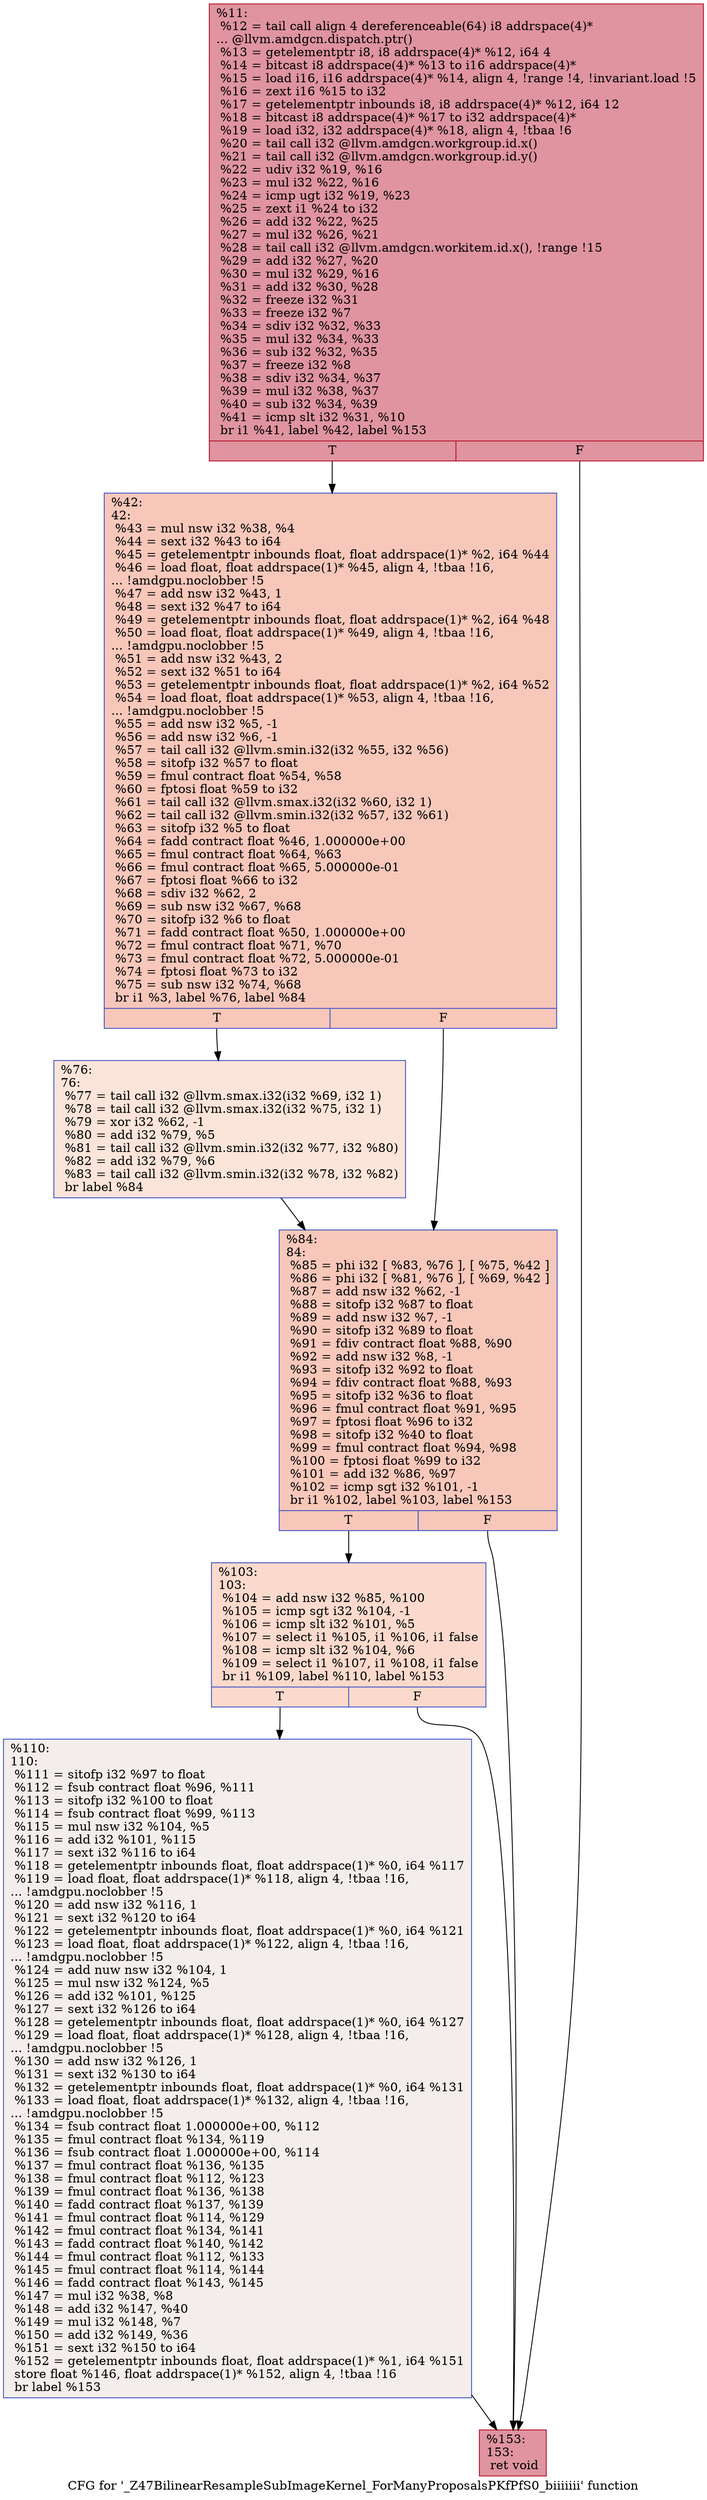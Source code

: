digraph "CFG for '_Z47BilinearResampleSubImageKernel_ForManyProposalsPKfPfS0_biiiiiii' function" {
	label="CFG for '_Z47BilinearResampleSubImageKernel_ForManyProposalsPKfPfS0_biiiiiii' function";

	Node0x5dc6c70 [shape=record,color="#b70d28ff", style=filled, fillcolor="#b70d2870",label="{%11:\l  %12 = tail call align 4 dereferenceable(64) i8 addrspace(4)*\l... @llvm.amdgcn.dispatch.ptr()\l  %13 = getelementptr i8, i8 addrspace(4)* %12, i64 4\l  %14 = bitcast i8 addrspace(4)* %13 to i16 addrspace(4)*\l  %15 = load i16, i16 addrspace(4)* %14, align 4, !range !4, !invariant.load !5\l  %16 = zext i16 %15 to i32\l  %17 = getelementptr inbounds i8, i8 addrspace(4)* %12, i64 12\l  %18 = bitcast i8 addrspace(4)* %17 to i32 addrspace(4)*\l  %19 = load i32, i32 addrspace(4)* %18, align 4, !tbaa !6\l  %20 = tail call i32 @llvm.amdgcn.workgroup.id.x()\l  %21 = tail call i32 @llvm.amdgcn.workgroup.id.y()\l  %22 = udiv i32 %19, %16\l  %23 = mul i32 %22, %16\l  %24 = icmp ugt i32 %19, %23\l  %25 = zext i1 %24 to i32\l  %26 = add i32 %22, %25\l  %27 = mul i32 %26, %21\l  %28 = tail call i32 @llvm.amdgcn.workitem.id.x(), !range !15\l  %29 = add i32 %27, %20\l  %30 = mul i32 %29, %16\l  %31 = add i32 %30, %28\l  %32 = freeze i32 %31\l  %33 = freeze i32 %7\l  %34 = sdiv i32 %32, %33\l  %35 = mul i32 %34, %33\l  %36 = sub i32 %32, %35\l  %37 = freeze i32 %8\l  %38 = sdiv i32 %34, %37\l  %39 = mul i32 %38, %37\l  %40 = sub i32 %34, %39\l  %41 = icmp slt i32 %31, %10\l  br i1 %41, label %42, label %153\l|{<s0>T|<s1>F}}"];
	Node0x5dc6c70:s0 -> Node0x5dca890;
	Node0x5dc6c70:s1 -> Node0x5dca920;
	Node0x5dca890 [shape=record,color="#3d50c3ff", style=filled, fillcolor="#ec7f6370",label="{%42:\l42:                                               \l  %43 = mul nsw i32 %38, %4\l  %44 = sext i32 %43 to i64\l  %45 = getelementptr inbounds float, float addrspace(1)* %2, i64 %44\l  %46 = load float, float addrspace(1)* %45, align 4, !tbaa !16,\l... !amdgpu.noclobber !5\l  %47 = add nsw i32 %43, 1\l  %48 = sext i32 %47 to i64\l  %49 = getelementptr inbounds float, float addrspace(1)* %2, i64 %48\l  %50 = load float, float addrspace(1)* %49, align 4, !tbaa !16,\l... !amdgpu.noclobber !5\l  %51 = add nsw i32 %43, 2\l  %52 = sext i32 %51 to i64\l  %53 = getelementptr inbounds float, float addrspace(1)* %2, i64 %52\l  %54 = load float, float addrspace(1)* %53, align 4, !tbaa !16,\l... !amdgpu.noclobber !5\l  %55 = add nsw i32 %5, -1\l  %56 = add nsw i32 %6, -1\l  %57 = tail call i32 @llvm.smin.i32(i32 %55, i32 %56)\l  %58 = sitofp i32 %57 to float\l  %59 = fmul contract float %54, %58\l  %60 = fptosi float %59 to i32\l  %61 = tail call i32 @llvm.smax.i32(i32 %60, i32 1)\l  %62 = tail call i32 @llvm.smin.i32(i32 %57, i32 %61)\l  %63 = sitofp i32 %5 to float\l  %64 = fadd contract float %46, 1.000000e+00\l  %65 = fmul contract float %64, %63\l  %66 = fmul contract float %65, 5.000000e-01\l  %67 = fptosi float %66 to i32\l  %68 = sdiv i32 %62, 2\l  %69 = sub nsw i32 %67, %68\l  %70 = sitofp i32 %6 to float\l  %71 = fadd contract float %50, 1.000000e+00\l  %72 = fmul contract float %71, %70\l  %73 = fmul contract float %72, 5.000000e-01\l  %74 = fptosi float %73 to i32\l  %75 = sub nsw i32 %74, %68\l  br i1 %3, label %76, label %84\l|{<s0>T|<s1>F}}"];
	Node0x5dca890:s0 -> Node0x5dcdb00;
	Node0x5dca890:s1 -> Node0x5dcdb50;
	Node0x5dcdb00 [shape=record,color="#3d50c3ff", style=filled, fillcolor="#f5c1a970",label="{%76:\l76:                                               \l  %77 = tail call i32 @llvm.smax.i32(i32 %69, i32 1)\l  %78 = tail call i32 @llvm.smax.i32(i32 %75, i32 1)\l  %79 = xor i32 %62, -1\l  %80 = add i32 %79, %5\l  %81 = tail call i32 @llvm.smin.i32(i32 %77, i32 %80)\l  %82 = add i32 %79, %6\l  %83 = tail call i32 @llvm.smin.i32(i32 %78, i32 %82)\l  br label %84\l}"];
	Node0x5dcdb00 -> Node0x5dcdb50;
	Node0x5dcdb50 [shape=record,color="#3d50c3ff", style=filled, fillcolor="#ec7f6370",label="{%84:\l84:                                               \l  %85 = phi i32 [ %83, %76 ], [ %75, %42 ]\l  %86 = phi i32 [ %81, %76 ], [ %69, %42 ]\l  %87 = add nsw i32 %62, -1\l  %88 = sitofp i32 %87 to float\l  %89 = add nsw i32 %7, -1\l  %90 = sitofp i32 %89 to float\l  %91 = fdiv contract float %88, %90\l  %92 = add nsw i32 %8, -1\l  %93 = sitofp i32 %92 to float\l  %94 = fdiv contract float %88, %93\l  %95 = sitofp i32 %36 to float\l  %96 = fmul contract float %91, %95\l  %97 = fptosi float %96 to i32\l  %98 = sitofp i32 %40 to float\l  %99 = fmul contract float %94, %98\l  %100 = fptosi float %99 to i32\l  %101 = add i32 %86, %97\l  %102 = icmp sgt i32 %101, -1\l  br i1 %102, label %103, label %153\l|{<s0>T|<s1>F}}"];
	Node0x5dcdb50:s0 -> Node0x5dcec70;
	Node0x5dcdb50:s1 -> Node0x5dca920;
	Node0x5dcec70 [shape=record,color="#3d50c3ff", style=filled, fillcolor="#f7ac8e70",label="{%103:\l103:                                              \l  %104 = add nsw i32 %85, %100\l  %105 = icmp sgt i32 %104, -1\l  %106 = icmp slt i32 %101, %5\l  %107 = select i1 %105, i1 %106, i1 false\l  %108 = icmp slt i32 %104, %6\l  %109 = select i1 %107, i1 %108, i1 false\l  br i1 %109, label %110, label %153\l|{<s0>T|<s1>F}}"];
	Node0x5dcec70:s0 -> Node0x5dcf110;
	Node0x5dcec70:s1 -> Node0x5dca920;
	Node0x5dcf110 [shape=record,color="#3d50c3ff", style=filled, fillcolor="#e3d9d370",label="{%110:\l110:                                              \l  %111 = sitofp i32 %97 to float\l  %112 = fsub contract float %96, %111\l  %113 = sitofp i32 %100 to float\l  %114 = fsub contract float %99, %113\l  %115 = mul nsw i32 %104, %5\l  %116 = add i32 %101, %115\l  %117 = sext i32 %116 to i64\l  %118 = getelementptr inbounds float, float addrspace(1)* %0, i64 %117\l  %119 = load float, float addrspace(1)* %118, align 4, !tbaa !16,\l... !amdgpu.noclobber !5\l  %120 = add nsw i32 %116, 1\l  %121 = sext i32 %120 to i64\l  %122 = getelementptr inbounds float, float addrspace(1)* %0, i64 %121\l  %123 = load float, float addrspace(1)* %122, align 4, !tbaa !16,\l... !amdgpu.noclobber !5\l  %124 = add nuw nsw i32 %104, 1\l  %125 = mul nsw i32 %124, %5\l  %126 = add i32 %101, %125\l  %127 = sext i32 %126 to i64\l  %128 = getelementptr inbounds float, float addrspace(1)* %0, i64 %127\l  %129 = load float, float addrspace(1)* %128, align 4, !tbaa !16,\l... !amdgpu.noclobber !5\l  %130 = add nsw i32 %126, 1\l  %131 = sext i32 %130 to i64\l  %132 = getelementptr inbounds float, float addrspace(1)* %0, i64 %131\l  %133 = load float, float addrspace(1)* %132, align 4, !tbaa !16,\l... !amdgpu.noclobber !5\l  %134 = fsub contract float 1.000000e+00, %112\l  %135 = fmul contract float %134, %119\l  %136 = fsub contract float 1.000000e+00, %114\l  %137 = fmul contract float %136, %135\l  %138 = fmul contract float %112, %123\l  %139 = fmul contract float %136, %138\l  %140 = fadd contract float %137, %139\l  %141 = fmul contract float %114, %129\l  %142 = fmul contract float %134, %141\l  %143 = fadd contract float %140, %142\l  %144 = fmul contract float %112, %133\l  %145 = fmul contract float %114, %144\l  %146 = fadd contract float %143, %145\l  %147 = mul i32 %38, %8\l  %148 = add i32 %147, %40\l  %149 = mul i32 %148, %7\l  %150 = add i32 %149, %36\l  %151 = sext i32 %150 to i64\l  %152 = getelementptr inbounds float, float addrspace(1)* %1, i64 %151\l  store float %146, float addrspace(1)* %152, align 4, !tbaa !16\l  br label %153\l}"];
	Node0x5dcf110 -> Node0x5dca920;
	Node0x5dca920 [shape=record,color="#b70d28ff", style=filled, fillcolor="#b70d2870",label="{%153:\l153:                                              \l  ret void\l}"];
}
